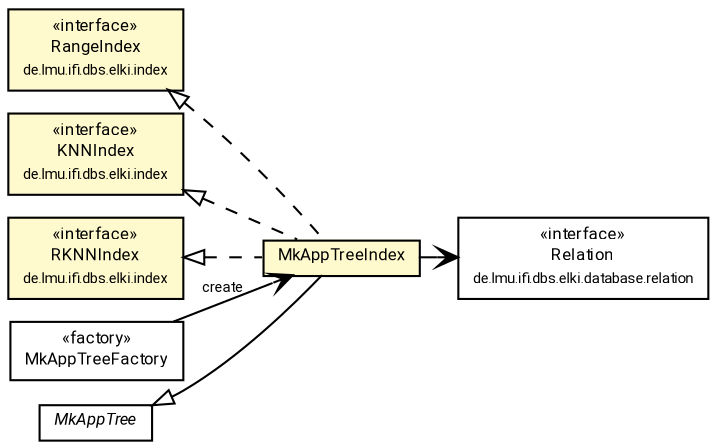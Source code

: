 #!/usr/local/bin/dot
#
# Class diagram 
# Generated by UMLGraph version R5_7_2-60-g0e99a6 (http://www.spinellis.gr/umlgraph/)
#

digraph G {
	graph [fontnames="svg"]
	edge [fontname="Roboto",fontsize=7,labelfontname="Roboto",labelfontsize=7,color="black"];
	node [fontname="Roboto",fontcolor="black",fontsize=8,shape=plaintext,margin=0,width=0,height=0];
	nodesep=0.15;
	ranksep=0.25;
	rankdir=LR;
	// de.lmu.ifi.dbs.elki.index.RangeIndex<O>
	c7028067 [label=<<table title="de.lmu.ifi.dbs.elki.index.RangeIndex" border="0" cellborder="1" cellspacing="0" cellpadding="2" bgcolor="LemonChiffon" href="../../../../../RangeIndex.html" target="_parent">
		<tr><td><table border="0" cellspacing="0" cellpadding="1">
		<tr><td align="center" balign="center"> &#171;interface&#187; </td></tr>
		<tr><td align="center" balign="center"> <font face="Roboto">RangeIndex</font> </td></tr>
		<tr><td align="center" balign="center"> <font face="Roboto" point-size="7.0">de.lmu.ifi.dbs.elki.index</font> </td></tr>
		</table></td></tr>
		</table>>, URL="../../../../../RangeIndex.html"];
	// de.lmu.ifi.dbs.elki.index.KNNIndex<O>
	c7028071 [label=<<table title="de.lmu.ifi.dbs.elki.index.KNNIndex" border="0" cellborder="1" cellspacing="0" cellpadding="2" bgcolor="LemonChiffon" href="../../../../../KNNIndex.html" target="_parent">
		<tr><td><table border="0" cellspacing="0" cellpadding="1">
		<tr><td align="center" balign="center"> &#171;interface&#187; </td></tr>
		<tr><td align="center" balign="center"> <font face="Roboto">KNNIndex</font> </td></tr>
		<tr><td align="center" balign="center"> <font face="Roboto" point-size="7.0">de.lmu.ifi.dbs.elki.index</font> </td></tr>
		</table></td></tr>
		</table>>, URL="../../../../../KNNIndex.html"];
	// de.lmu.ifi.dbs.elki.index.RKNNIndex<O>
	c7028072 [label=<<table title="de.lmu.ifi.dbs.elki.index.RKNNIndex" border="0" cellborder="1" cellspacing="0" cellpadding="2" bgcolor="LemonChiffon" href="../../../../../RKNNIndex.html" target="_parent">
		<tr><td><table border="0" cellspacing="0" cellpadding="1">
		<tr><td align="center" balign="center"> &#171;interface&#187; </td></tr>
		<tr><td align="center" balign="center"> <font face="Roboto">RKNNIndex</font> </td></tr>
		<tr><td align="center" balign="center"> <font face="Roboto" point-size="7.0">de.lmu.ifi.dbs.elki.index</font> </td></tr>
		</table></td></tr>
		</table>>, URL="../../../../../RKNNIndex.html"];
	// de.lmu.ifi.dbs.elki.database.relation.Relation<O>
	c7028113 [label=<<table title="de.lmu.ifi.dbs.elki.database.relation.Relation" border="0" cellborder="1" cellspacing="0" cellpadding="2" href="../../../../../../database/relation/Relation.html" target="_parent">
		<tr><td><table border="0" cellspacing="0" cellpadding="1">
		<tr><td align="center" balign="center"> &#171;interface&#187; </td></tr>
		<tr><td align="center" balign="center"> <font face="Roboto">Relation</font> </td></tr>
		<tr><td align="center" balign="center"> <font face="Roboto" point-size="7.0">de.lmu.ifi.dbs.elki.database.relation</font> </td></tr>
		</table></td></tr>
		</table>>, URL="../../../../../../database/relation/Relation.html"];
	// de.lmu.ifi.dbs.elki.index.tree.metrical.mtreevariants.mktrees.mkapp.MkAppTreeFactory<O>
	c7029352 [label=<<table title="de.lmu.ifi.dbs.elki.index.tree.metrical.mtreevariants.mktrees.mkapp.MkAppTreeFactory" border="0" cellborder="1" cellspacing="0" cellpadding="2" href="MkAppTreeFactory.html" target="_parent">
		<tr><td><table border="0" cellspacing="0" cellpadding="1">
		<tr><td align="center" balign="center"> &#171;factory&#187; </td></tr>
		<tr><td align="center" balign="center"> <font face="Roboto">MkAppTreeFactory</font> </td></tr>
		</table></td></tr>
		</table>>, URL="MkAppTreeFactory.html"];
	// de.lmu.ifi.dbs.elki.index.tree.metrical.mtreevariants.mktrees.mkapp.MkAppTree<O>
	c7029355 [label=<<table title="de.lmu.ifi.dbs.elki.index.tree.metrical.mtreevariants.mktrees.mkapp.MkAppTree" border="0" cellborder="1" cellspacing="0" cellpadding="2" href="MkAppTree.html" target="_parent">
		<tr><td><table border="0" cellspacing="0" cellpadding="1">
		<tr><td align="center" balign="center"> <font face="Roboto"><i>MkAppTree</i></font> </td></tr>
		</table></td></tr>
		</table>>, URL="MkAppTree.html"];
	// de.lmu.ifi.dbs.elki.index.tree.metrical.mtreevariants.mktrees.mkapp.MkAppTreeIndex<O>
	c7029360 [label=<<table title="de.lmu.ifi.dbs.elki.index.tree.metrical.mtreevariants.mktrees.mkapp.MkAppTreeIndex" border="0" cellborder="1" cellspacing="0" cellpadding="2" bgcolor="lemonChiffon" href="MkAppTreeIndex.html" target="_parent">
		<tr><td><table border="0" cellspacing="0" cellpadding="1">
		<tr><td align="center" balign="center"> <font face="Roboto">MkAppTreeIndex</font> </td></tr>
		</table></td></tr>
		</table>>, URL="MkAppTreeIndex.html"];
	// de.lmu.ifi.dbs.elki.index.tree.metrical.mtreevariants.mktrees.mkapp.MkAppTreeFactory<O> navassoc de.lmu.ifi.dbs.elki.index.tree.metrical.mtreevariants.mktrees.mkapp.MkAppTreeIndex<O>
	c7029352 -> c7029360 [arrowhead=open,weight=1,label="create"];
	// de.lmu.ifi.dbs.elki.index.tree.metrical.mtreevariants.mktrees.mkapp.MkAppTreeIndex<O> extends de.lmu.ifi.dbs.elki.index.tree.metrical.mtreevariants.mktrees.mkapp.MkAppTree<O>
	c7029355 -> c7029360 [arrowtail=empty,dir=back,weight=10];
	// de.lmu.ifi.dbs.elki.index.tree.metrical.mtreevariants.mktrees.mkapp.MkAppTreeIndex<O> implements de.lmu.ifi.dbs.elki.index.RangeIndex<O>
	c7028067 -> c7029360 [arrowtail=empty,style=dashed,dir=back,weight=9];
	// de.lmu.ifi.dbs.elki.index.tree.metrical.mtreevariants.mktrees.mkapp.MkAppTreeIndex<O> implements de.lmu.ifi.dbs.elki.index.KNNIndex<O>
	c7028071 -> c7029360 [arrowtail=empty,style=dashed,dir=back,weight=9];
	// de.lmu.ifi.dbs.elki.index.tree.metrical.mtreevariants.mktrees.mkapp.MkAppTreeIndex<O> implements de.lmu.ifi.dbs.elki.index.RKNNIndex<O>
	c7028072 -> c7029360 [arrowtail=empty,style=dashed,dir=back,weight=9];
	// de.lmu.ifi.dbs.elki.index.tree.metrical.mtreevariants.mktrees.mkapp.MkAppTreeIndex<O> navassoc de.lmu.ifi.dbs.elki.database.relation.Relation<O>
	c7029360 -> c7028113 [arrowhead=open,weight=1];
}

